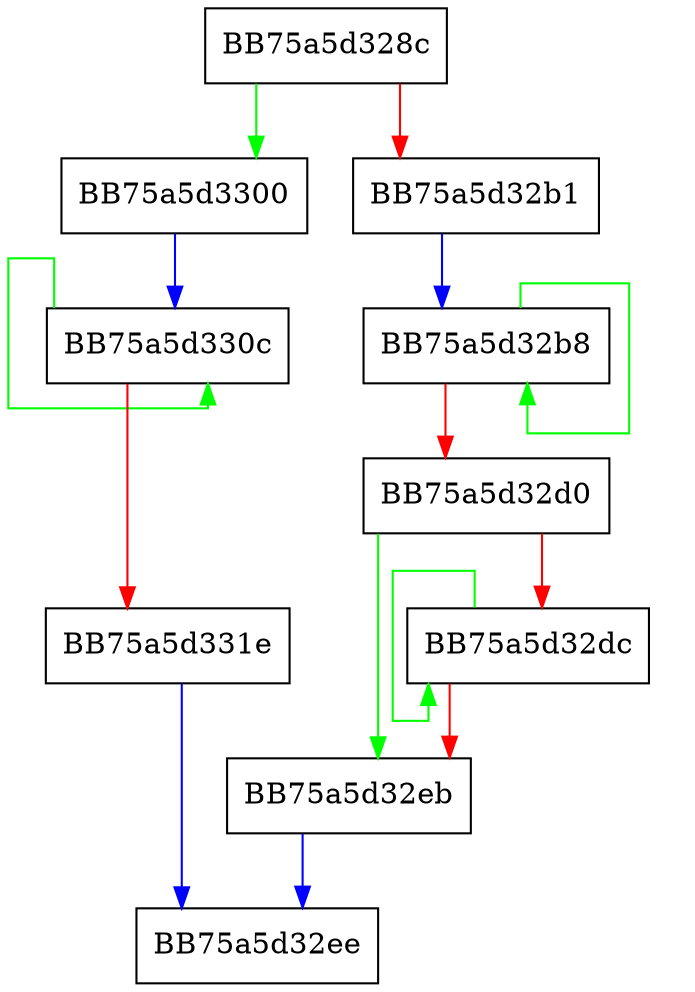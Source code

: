 digraph putVarint64 {
  node [shape="box"];
  graph [splines=ortho];
  BB75a5d328c -> BB75a5d3300 [color="green"];
  BB75a5d328c -> BB75a5d32b1 [color="red"];
  BB75a5d32b1 -> BB75a5d32b8 [color="blue"];
  BB75a5d32b8 -> BB75a5d32b8 [color="green"];
  BB75a5d32b8 -> BB75a5d32d0 [color="red"];
  BB75a5d32d0 -> BB75a5d32eb [color="green"];
  BB75a5d32d0 -> BB75a5d32dc [color="red"];
  BB75a5d32dc -> BB75a5d32dc [color="green"];
  BB75a5d32dc -> BB75a5d32eb [color="red"];
  BB75a5d32eb -> BB75a5d32ee [color="blue"];
  BB75a5d3300 -> BB75a5d330c [color="blue"];
  BB75a5d330c -> BB75a5d330c [color="green"];
  BB75a5d330c -> BB75a5d331e [color="red"];
  BB75a5d331e -> BB75a5d32ee [color="blue"];
}